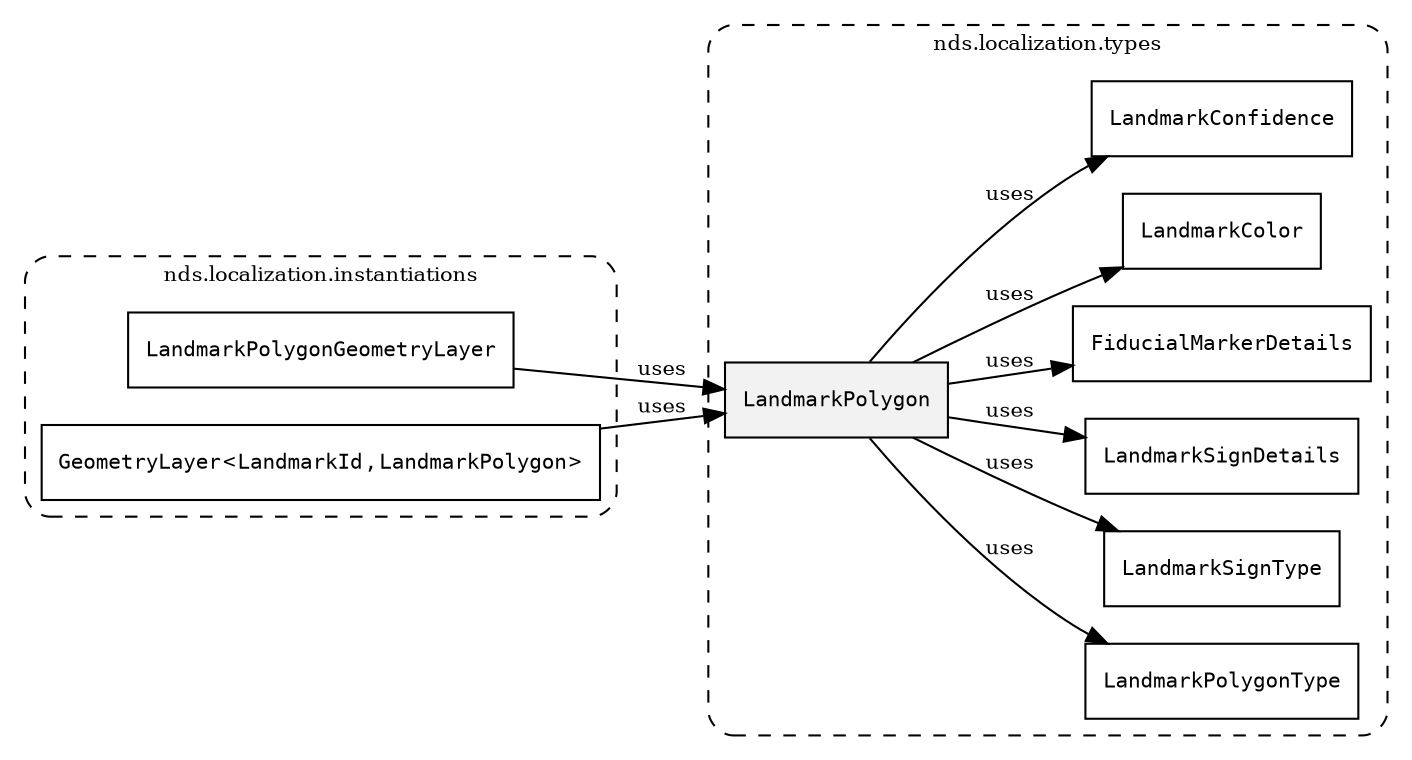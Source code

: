 /**
 * This dot file creates symbol collaboration diagram for LandmarkPolygon.
 */
digraph ZSERIO
{
    node [shape=box, fontsize=10];
    rankdir="LR";
    fontsize=10;
    tooltip="LandmarkPolygon collaboration diagram";

    subgraph "cluster_nds.localization.types"
    {
        style="dashed, rounded";
        label="nds.localization.types";
        tooltip="Package nds.localization.types";
        href="../../../content/packages/nds.localization.types.html#Package-nds-localization-types";
        target="_parent";

        "LandmarkPolygon" [style="filled", fillcolor="#0000000D", target="_parent", label=<<font face="monospace"><table align="center" border="0" cellspacing="0" cellpadding="0"><tr><td href="../../../content/packages/nds.localization.types.html#Structure-LandmarkPolygon" title="Structure defined in nds.localization.types">LandmarkPolygon</td></tr></table></font>>];
        "LandmarkPolygonType" [target="_parent", label=<<font face="monospace"><table align="center" border="0" cellspacing="0" cellpadding="0"><tr><td href="../../../content/packages/nds.localization.types.html#Enum-LandmarkPolygonType" title="Enum defined in nds.localization.types">LandmarkPolygonType</td></tr></table></font>>];
        "LandmarkSignType" [target="_parent", label=<<font face="monospace"><table align="center" border="0" cellspacing="0" cellpadding="0"><tr><td href="../../../content/packages/nds.localization.types.html#Enum-LandmarkSignType" title="Enum defined in nds.localization.types">LandmarkSignType</td></tr></table></font>>];
        "LandmarkSignDetails" [target="_parent", label=<<font face="monospace"><table align="center" border="0" cellspacing="0" cellpadding="0"><tr><td href="../../../content/packages/nds.localization.types.html#Structure-LandmarkSignDetails" title="Structure defined in nds.localization.types">LandmarkSignDetails</td></tr></table></font>>];
        "FiducialMarkerDetails" [target="_parent", label=<<font face="monospace"><table align="center" border="0" cellspacing="0" cellpadding="0"><tr><td href="../../../content/packages/nds.localization.types.html#Structure-FiducialMarkerDetails" title="Structure defined in nds.localization.types">FiducialMarkerDetails</td></tr></table></font>>];
        "LandmarkColor" [target="_parent", label=<<font face="monospace"><table align="center" border="0" cellspacing="0" cellpadding="0"><tr><td href="../../../content/packages/nds.localization.types.html#Structure-LandmarkColor" title="Structure defined in nds.localization.types">LandmarkColor</td></tr></table></font>>];
        "LandmarkConfidence" [target="_parent", label=<<font face="monospace"><table align="center" border="0" cellspacing="0" cellpadding="0"><tr><td href="../../../content/packages/nds.localization.types.html#Subtype-LandmarkConfidence" title="Subtype defined in nds.localization.types">LandmarkConfidence</td></tr></table></font>>];
    }

    subgraph "cluster_nds.localization.instantiations"
    {
        style="dashed, rounded";
        label="nds.localization.instantiations";
        tooltip="Package nds.localization.instantiations";
        href="../../../content/packages/nds.localization.instantiations.html#Package-nds-localization-instantiations";
        target="_parent";

        "LandmarkPolygonGeometryLayer" [target="_parent", label=<<font face="monospace"><table align="center" border="0" cellspacing="0" cellpadding="0"><tr><td href="../../../content/packages/nds.localization.instantiations.html#InstantiateType-LandmarkPolygonGeometryLayer" title="InstantiateType defined in nds.localization.instantiations">LandmarkPolygonGeometryLayer</td></tr></table></font>>];
        "GeometryLayer&lt;LandmarkId,LandmarkPolygon&gt;" [target="_parent", label=<<font face="monospace"><table align="center" border="0" cellspacing="0" cellpadding="0"><tr><td href="../../../content/packages/nds.core.geometry.html#Structure-GeometryLayer" title="Structure defined in nds.core.geometry">GeometryLayer</td><td>&lt;</td><td><table align="center" border="0" cellspacing="0" cellpadding="0"><tr><td href="../../../content/packages/nds.localization.types.html#Subtype-LandmarkId" title="Subtype defined in nds.localization.types">LandmarkId</td></tr></table></td><td>,</td><td><table align="center" border="0" cellspacing="0" cellpadding="0"><tr><td href="../../../content/packages/nds.localization.types.html#Structure-LandmarkPolygon" title="Structure defined in nds.localization.types">LandmarkPolygon</td></tr></table></td><td>&gt;</td></tr></table></font>>];
    }

    "LandmarkPolygon" -> "LandmarkPolygonType" [label="uses", fontsize=10];
    "LandmarkPolygon" -> "LandmarkSignType" [label="uses", fontsize=10];
    "LandmarkPolygon" -> "LandmarkSignDetails" [label="uses", fontsize=10];
    "LandmarkPolygon" -> "FiducialMarkerDetails" [label="uses", fontsize=10];
    "LandmarkPolygon" -> "LandmarkColor" [label="uses", fontsize=10];
    "LandmarkPolygon" -> "LandmarkConfidence" [label="uses", fontsize=10];
    "LandmarkPolygonGeometryLayer" -> "LandmarkPolygon" [label="uses", fontsize=10];
    "GeometryLayer&lt;LandmarkId,LandmarkPolygon&gt;" -> "LandmarkPolygon" [label="uses", fontsize=10];
}
